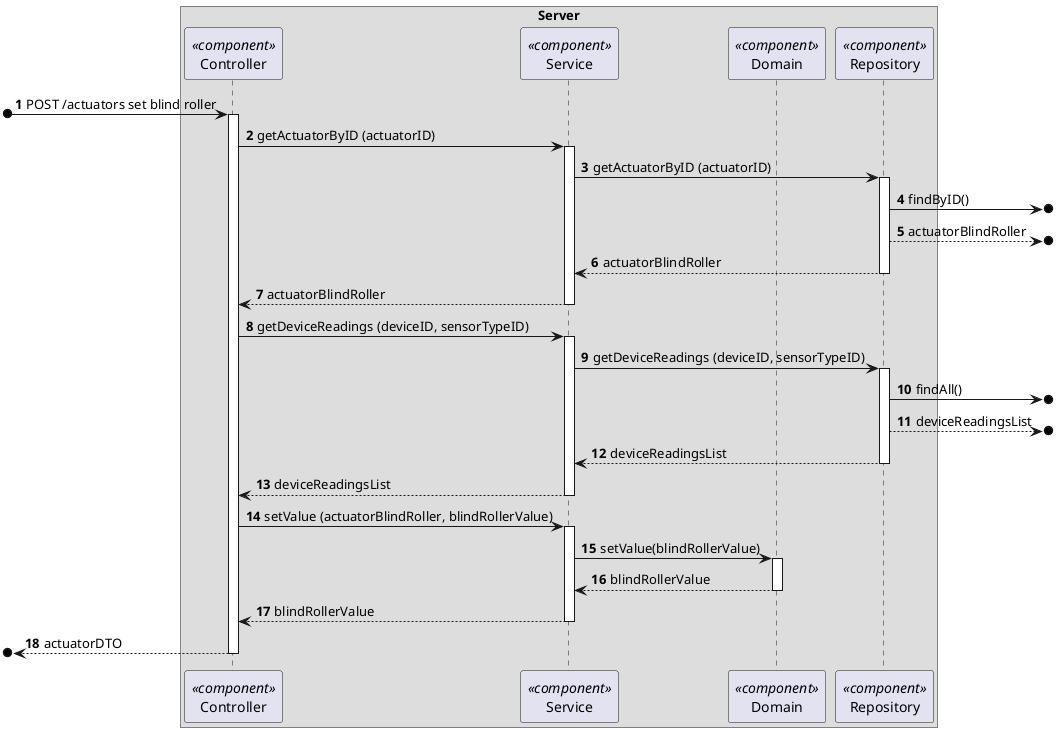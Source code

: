 @startuml
'https://plantuml.com/sequence-diagram
!pragma layout smetana
autonumber

box "Server"
    participant "Controller" as Controller<<component>>
    participant Service as "Service"<<component>>
    participant Domain as "Domain"<<component>>
    participant Repository as "Repository"<<component>>
end box


[o-> Controller: POST /actuators set blind roller
activate Controller

Controller -> Service: getActuatorByID (actuatorID)
activate Service

Service -> Repository: getActuatorByID (actuatorID)
activate Repository

Repository ->o]: findByID()

Repository -->o] : actuatorBlindRoller

Repository --> Service: actuatorBlindRoller
deactivate Repository

Service --> Controller: actuatorBlindRoller
deactivate Service

Controller -> Service: getDeviceReadings (deviceID, sensorTypeID)
activate Service

Service -> Repository: getDeviceReadings (deviceID, sensorTypeID)
activate Repository

Repository ->o] : findAll()

Repository -->o] : deviceReadingsList

Repository --> Service: deviceReadingsList
deactivate Repository

Service --> Controller: deviceReadingsList
deactivate Service

Controller -> Service: setValue (actuatorBlindRoller, blindRollerValue)
activate Service

Service -> Domain: setValue(blindRollerValue)
activate Domain

Domain --> Service: blindRollerValue
deactivate Domain

Service --> Controller: blindRollerValue
deactivate Service


[o<-- Controller: actuatorDTO
deactivate Controller


@enduml